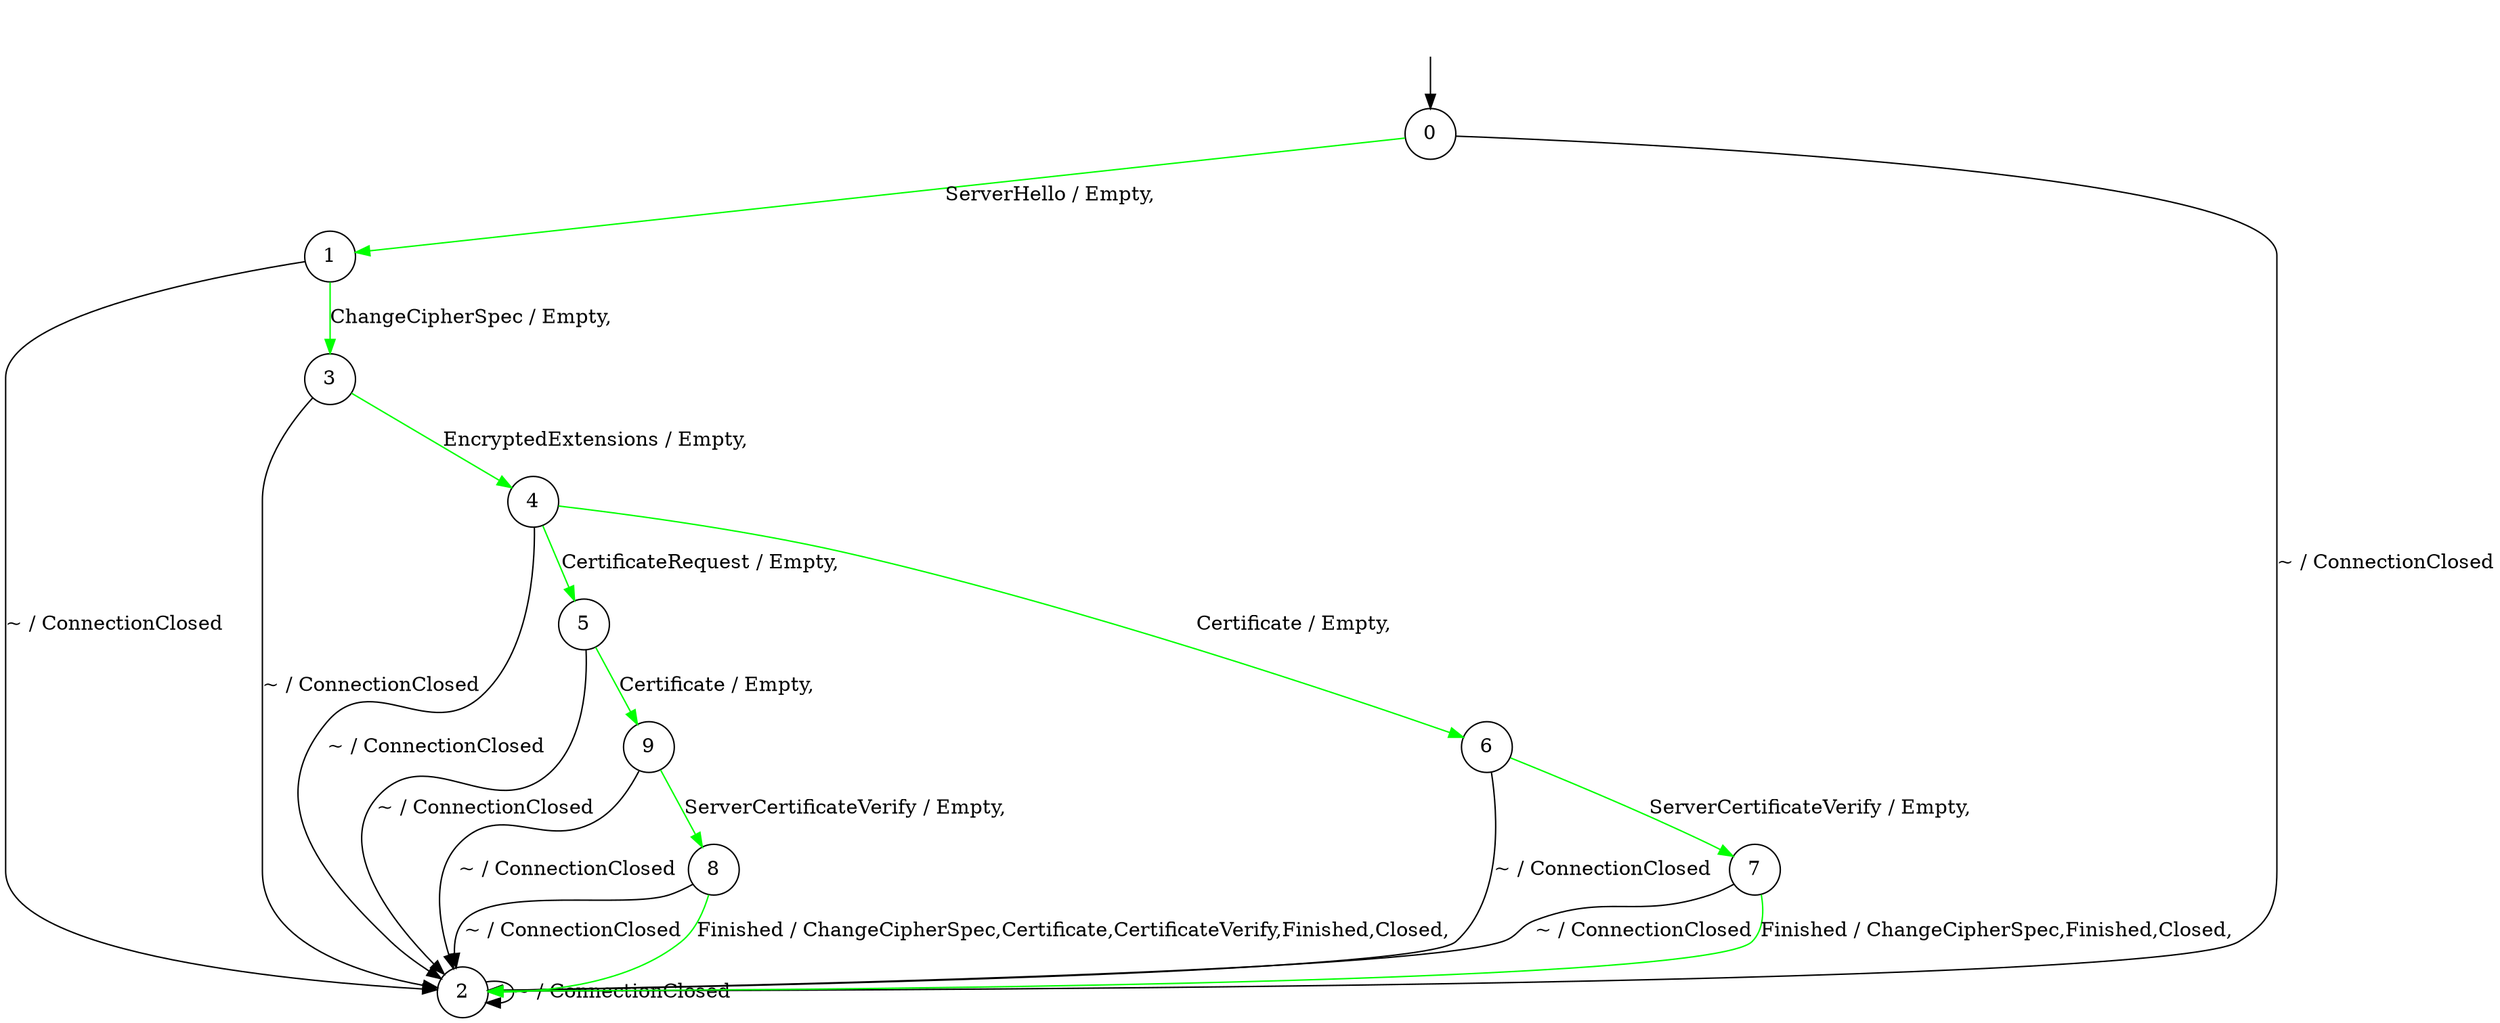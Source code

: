 digraph g {
__start0 [ label="" shape="none"];

	s0 [shape="circle" label="0"];
	s1 [shape="circle" label="1"];
	s2 [shape="circle" label="2"];
	s3 [shape="circle" label="3"];
	s4 [shape="circle" label="4"];
	s5 [shape="circle" label="5"];
	s6 [shape="circle" label="6"];
	s7 [shape="circle" label="7"];
	s8 [shape="circle" label="8"];
	s9 [shape="circle" label="9"];
	s0 -> s1 [color="green" label="ServerHello / Empty,"];
	s0 -> s2 [color="black" label="~ / ConnectionClosed"];
	s1 -> s2 [color="black" label="~ / ConnectionClosed"];
	s1 -> s3 [color="green" label="ChangeCipherSpec / Empty,"];
	s2 -> s2 [color="black" label="~ / ConnectionClosed"];
	s3 -> s2 [color="black" label="~ / ConnectionClosed"];
	s3 -> s4 [color="green" label="EncryptedExtensions / Empty,"];
	s4 -> s2 [color="black" label="~ / ConnectionClosed"];
	s4 -> s5 [color="green" label="CertificateRequest / Empty,"];
	s4 -> s6 [color="green" label="Certificate / Empty,"];
	s5 -> s2 [color="black" label="~ / ConnectionClosed"];
	s5 -> s9 [color="green" label="Certificate / Empty,"];
	s6 -> s2 [color="black" label="~ / ConnectionClosed"];
	s6 -> s7 [color="green" label="ServerCertificateVerify / Empty,"];
	s7 -> s2 [color="black" label="~ / ConnectionClosed"];
	s7 -> s2 [color="green" label="Finished / ChangeCipherSpec,Finished,Closed,"];
	s8 -> s2 [color="black" label="~ / ConnectionClosed"];
	s8 -> s2 [color="green" label="Finished / ChangeCipherSpec,Certificate,CertificateVerify,Finished,Closed,"];
	s9 -> s2 [color="black" label="~ / ConnectionClosed"];
	s9 -> s8 [color="green" label="ServerCertificateVerify / Empty,"];

__start0 -> s0;
}
